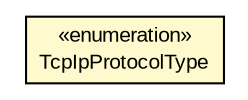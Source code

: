 #!/usr/local/bin/dot
#
# Class diagram 
# Generated by UMLGraph version R5_6-24-gf6e263 (http://www.umlgraph.org/)
#

digraph G {
	edge [fontname="arial",fontsize=10,labelfontname="arial",labelfontsize=10];
	node [fontname="arial",fontsize=10,shape=plaintext];
	nodesep=0.25;
	ranksep=0.5;
	// org.oasis_open.docs.wsdm.mows_2.TcpIpProtocolType
	c395416 [label=<<table title="org.oasis_open.docs.wsdm.mows_2.TcpIpProtocolType" border="0" cellborder="1" cellspacing="0" cellpadding="2" port="p" bgcolor="lemonChiffon" href="./TcpIpProtocolType.html">
		<tr><td><table border="0" cellspacing="0" cellpadding="1">
<tr><td align="center" balign="center"> &#171;enumeration&#187; </td></tr>
<tr><td align="center" balign="center"> TcpIpProtocolType </td></tr>
		</table></td></tr>
		</table>>, URL="./TcpIpProtocolType.html", fontname="arial", fontcolor="black", fontsize=10.0];
}

